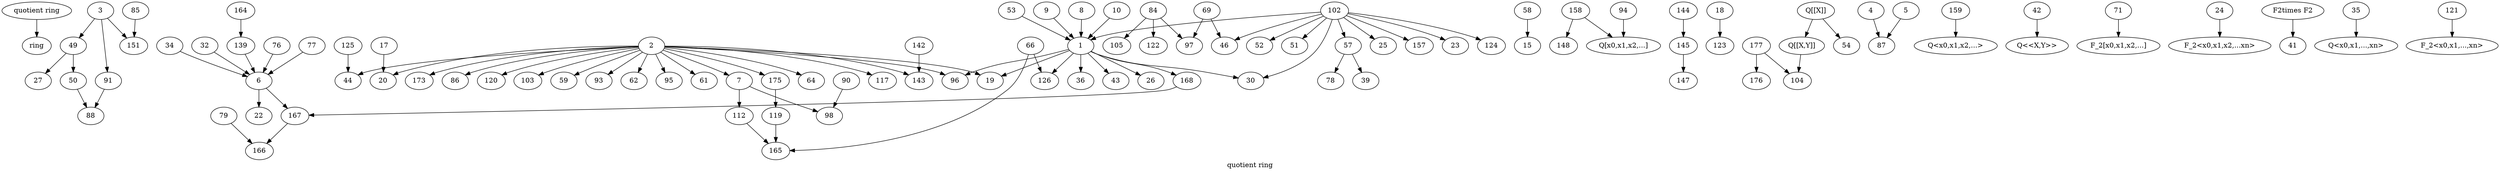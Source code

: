 digraph G {




  label = "quotient ring";
  "quotient ring" -> ring;
  // Existing
  49 -> 27
  53 -> 1
  79 -> 166
  90 -> 98
  119 -> 165
  164 -> 139
  168 -> 167
  175 -> 119

  // ADOPTED

  112 -> 165;
  49 -> 50;
  57 -> 78;
  58 -> 15; // modify 58 to be over Q
  91 -> 88;
  66 -> 165;
  69 -> 46;
  50 -> 88;
  7 -> 112;
  66 -> 126;
  84 -> 105;
  57 -> 39;
  158 -> 148;
  145 -> 147;
  125 -> 44;
  17 -> 20;
  142 -> 143; // specialize 142 and 143 to Q
  18 -> 123;
  139 -> 6;
  84 -> 122;
  6 -> 167;
  144 -> 145;
  84 -> 97;//specialize 97 to p=2
  69 -> 97;
  6 -> 22;
  76 -> 6;
  77 -> 6;
  167 -> 166;
  34 -> 6;
  85 -> 151; // 2-adic field quotient of adeles of Q?
  32 -> 6;
  177 -> 176;

  177 -> 104;

  // PROPOSED
  1 -> 36;
  2 -> 7;
  2 -> 61;
  2 -> 64;
  2 -> 175;
  2 -> 117;
  3 -> 49;
  7 -> 98;
  2 -> 173;
  3 -> 151; // reals quotient of adeles of Q?
  102 -> 25;
  102 -> 157;
  102 -> 23;
  102 -> 1;
  9 -> 1;
  8 -> 1;
  10 -> 1;
  102 -> 57;
  "Q[[X,Y]]"-> 104;
  "Q[[X]]" -> "Q[[X,Y]]";
  2 -> 44;
  4 -> 87;
  5 -> 87;
  2 -> 86;
  "Q[[X]]" -> 54//update 54 to Q
  102 -> 124;
  2 -> 120;
  102 -> 52;
  1 -> 168;
  159 -> "Q<x0,x1,x2,...>";
  2 -> 103;
  102 -> 51;
  1 -> 43;
  42 -> "Q<<X,Y>>"; //powerseries in noncommuting indeterminates
  2 -> 59;
  2 -> 93;
  1 -> 26;
  // make p=2 in Z/p^2 and then
  2 -> 62; //specialize 62 to Q
  94 -> "Q[x0,x1,x2,...]";// specialize 94 to Q
  158 -> "Q[x0,x1,x2,...]";

  71 -> "F_2[x0,x1,x2,...]";
  24 -> "F_2<x0,x1,x2,...xn>";
  1 -> 126;
  2 -> 20;
  "F2\times F2" -> 41;
  1 -> 19;
  2 -> 19;
  1 -> 30;
  102 -> 30;
  35 -> "Q<x0,x1,...,xn>";// specialize 35 to Q

  121 -> "F_2<x0,x1,...,xn>";//specialize 121 to F_2
  2 -> 143;
  102 -> 46;
  1 -> 96;
  2 -> 96;
  2 -> 95;
  3 -> 91;


}